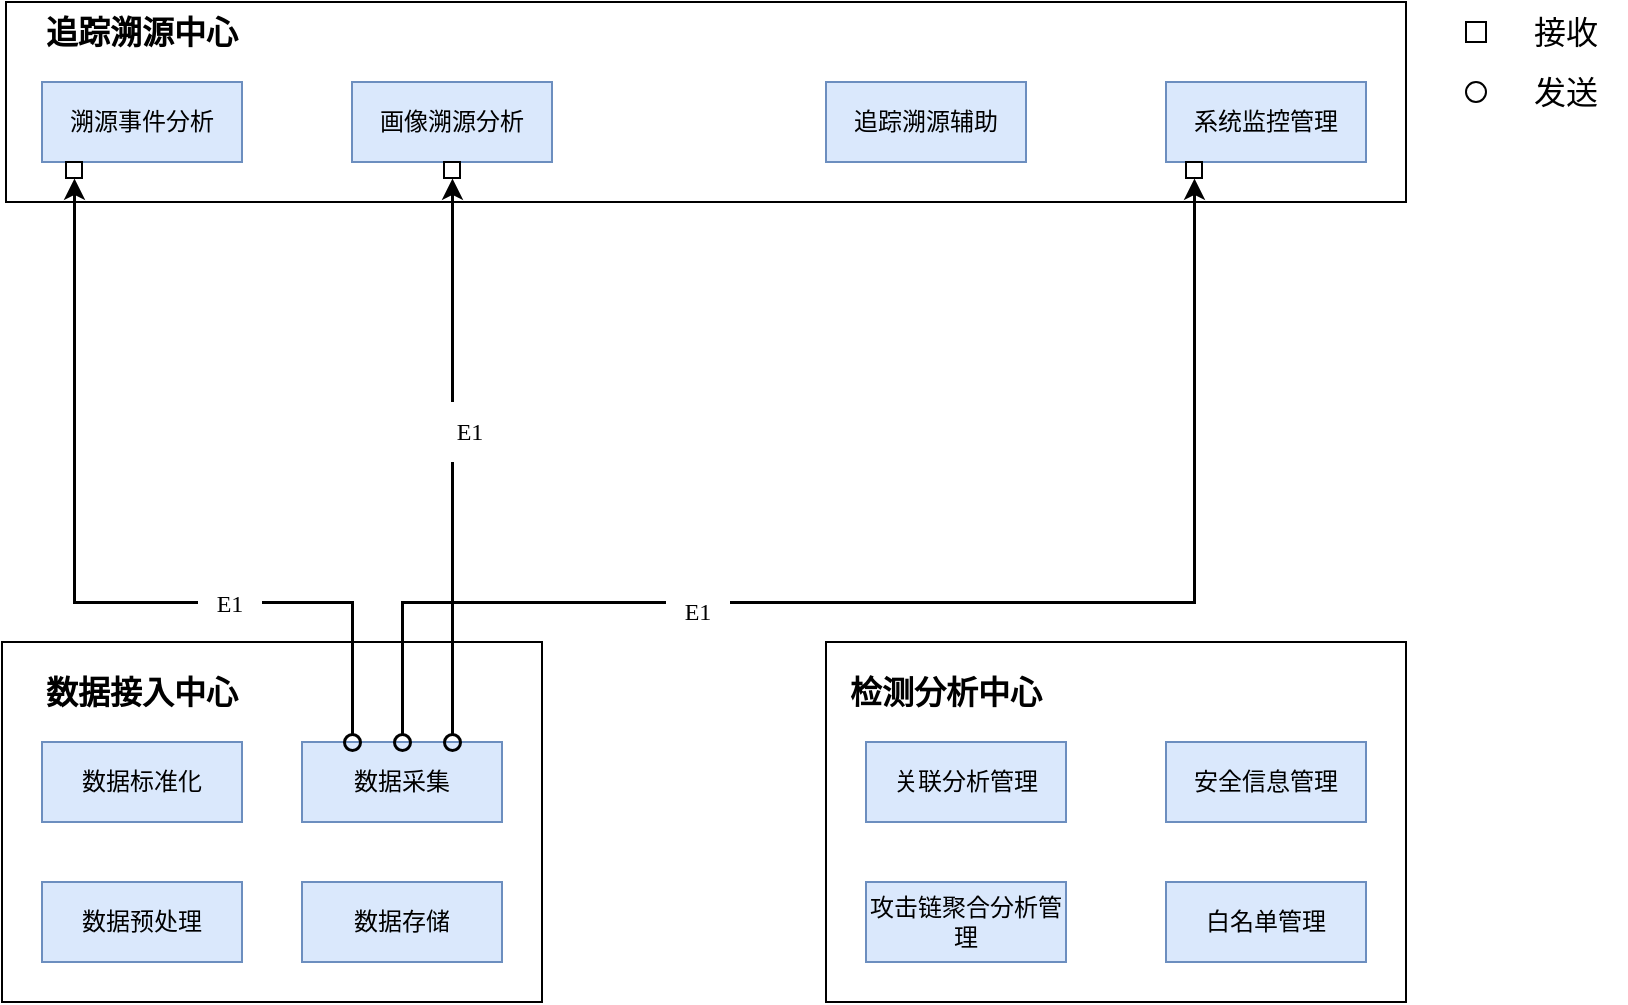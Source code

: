<mxfile version="17.1.3" type="github">
  <diagram id="C5RBs43oDa-KdzZeNtuy" name="Page-1">
    <mxGraphModel dx="1070" dy="1850" grid="1" gridSize="10" guides="1" tooltips="1" connect="1" arrows="1" fold="1" page="1" pageScale="1" pageWidth="827" pageHeight="1169" math="0" shadow="0">
      <root>
        <mxCell id="WIyWlLk6GJQsqaUBKTNV-0" />
        <mxCell id="WIyWlLk6GJQsqaUBKTNV-1" parent="WIyWlLk6GJQsqaUBKTNV-0" />
        <mxCell id="8OUoHXkmRVL3fgp3ttej-0" value="" style="rounded=0;whiteSpace=wrap;html=1;" vertex="1" parent="WIyWlLk6GJQsqaUBKTNV-1">
          <mxGeometry x="140" y="-20" width="700" height="100" as="geometry" />
        </mxCell>
        <mxCell id="8OUoHXkmRVL3fgp3ttej-1" value="追踪溯源中心" style="text;html=1;strokeColor=none;fillColor=none;align=center;verticalAlign=middle;whiteSpace=wrap;rounded=0;fontStyle=1;fontSize=16;" vertex="1" parent="WIyWlLk6GJQsqaUBKTNV-1">
          <mxGeometry x="148" y="-20" width="120" height="30" as="geometry" />
        </mxCell>
        <mxCell id="8OUoHXkmRVL3fgp3ttej-2" value="溯源事件分析" style="rounded=0;whiteSpace=wrap;html=1;fillColor=#dae8fc;strokeColor=#6c8ebf;" vertex="1" parent="WIyWlLk6GJQsqaUBKTNV-1">
          <mxGeometry x="158" y="20" width="100" height="40" as="geometry" />
        </mxCell>
        <mxCell id="8OUoHXkmRVL3fgp3ttej-3" value="画像溯源分析" style="rounded=0;whiteSpace=wrap;html=1;fillColor=#dae8fc;strokeColor=#6c8ebf;" vertex="1" parent="WIyWlLk6GJQsqaUBKTNV-1">
          <mxGeometry x="313" y="20" width="100" height="40" as="geometry" />
        </mxCell>
        <mxCell id="8OUoHXkmRVL3fgp3ttej-5" value="追踪溯源辅助" style="rounded=0;whiteSpace=wrap;html=1;fillColor=#dae8fc;strokeColor=#6c8ebf;" vertex="1" parent="WIyWlLk6GJQsqaUBKTNV-1">
          <mxGeometry x="550" y="20" width="100" height="40" as="geometry" />
        </mxCell>
        <mxCell id="8OUoHXkmRVL3fgp3ttej-6" value="系统监控管理" style="rounded=0;whiteSpace=wrap;html=1;fillColor=#dae8fc;strokeColor=#6c8ebf;" vertex="1" parent="WIyWlLk6GJQsqaUBKTNV-1">
          <mxGeometry x="720" y="20" width="100" height="40" as="geometry" />
        </mxCell>
        <mxCell id="8OUoHXkmRVL3fgp3ttej-7" value="" style="rounded=0;whiteSpace=wrap;html=1;" vertex="1" parent="WIyWlLk6GJQsqaUBKTNV-1">
          <mxGeometry x="138" y="300" width="270" height="180" as="geometry" />
        </mxCell>
        <mxCell id="8OUoHXkmRVL3fgp3ttej-8" value="数据接入中心" style="text;html=1;strokeColor=none;fillColor=none;align=center;verticalAlign=middle;whiteSpace=wrap;rounded=0;fontStyle=1;fontSize=16;" vertex="1" parent="WIyWlLk6GJQsqaUBKTNV-1">
          <mxGeometry x="148" y="310" width="120" height="30" as="geometry" />
        </mxCell>
        <mxCell id="8OUoHXkmRVL3fgp3ttej-9" value="数据标准化" style="rounded=0;whiteSpace=wrap;html=1;fillColor=#dae8fc;strokeColor=#6c8ebf;" vertex="1" parent="WIyWlLk6GJQsqaUBKTNV-1">
          <mxGeometry x="158" y="350" width="100" height="40" as="geometry" />
        </mxCell>
        <mxCell id="8OUoHXkmRVL3fgp3ttej-10" value="数据预处理" style="rounded=0;whiteSpace=wrap;html=1;fillColor=#dae8fc;strokeColor=#6c8ebf;" vertex="1" parent="WIyWlLk6GJQsqaUBKTNV-1">
          <mxGeometry x="158" y="420" width="100" height="40" as="geometry" />
        </mxCell>
        <mxCell id="8OUoHXkmRVL3fgp3ttej-11" value="数据采集" style="rounded=0;whiteSpace=wrap;html=1;fillColor=#dae8fc;strokeColor=#6c8ebf;" vertex="1" parent="WIyWlLk6GJQsqaUBKTNV-1">
          <mxGeometry x="288" y="350" width="100" height="40" as="geometry" />
        </mxCell>
        <mxCell id="8OUoHXkmRVL3fgp3ttej-12" style="edgeStyle=orthogonalEdgeStyle;shape=connector;rounded=0;sketch=0;jumpStyle=arc;orthogonalLoop=1;jettySize=auto;html=1;entryX=0.5;entryY=1;entryDx=0;entryDy=0;labelBackgroundColor=default;fontFamily=Helvetica;fontSize=16;fontColor=default;startArrow=oval;startFill=0;endArrow=classic;endFill=1;startSize=8;endSize=6;strokeColor=default;strokeWidth=1.5;" edge="1" parent="WIyWlLk6GJQsqaUBKTNV-1" source="8OUoHXkmRVL3fgp3ttej-11" target="8OUoHXkmRVL3fgp3ttej-26">
          <mxGeometry relative="1" as="geometry">
            <Array as="points">
              <mxPoint x="313" y="280" />
              <mxPoint x="174" y="280" />
            </Array>
          </mxGeometry>
        </mxCell>
        <mxCell id="8OUoHXkmRVL3fgp3ttej-13" style="edgeStyle=orthogonalEdgeStyle;shape=connector;rounded=0;sketch=0;jumpStyle=arc;orthogonalLoop=1;jettySize=auto;html=1;exitX=0.5;exitY=0;exitDx=0;exitDy=0;entryX=0.5;entryY=1;entryDx=0;entryDy=0;labelBackgroundColor=default;fontFamily=Helvetica;fontSize=16;fontColor=default;startArrow=oval;startFill=0;endArrow=classic;endFill=1;startSize=8;endSize=6;strokeColor=default;strokeWidth=1.5;" edge="1" parent="WIyWlLk6GJQsqaUBKTNV-1" source="8OUoHXkmRVL3fgp3ttej-11" target="8OUoHXkmRVL3fgp3ttej-32">
          <mxGeometry relative="1" as="geometry">
            <Array as="points">
              <mxPoint x="338" y="280" />
              <mxPoint x="734" y="280" />
            </Array>
          </mxGeometry>
        </mxCell>
        <mxCell id="8OUoHXkmRVL3fgp3ttej-14" style="edgeStyle=orthogonalEdgeStyle;shape=connector;rounded=0;orthogonalLoop=1;jettySize=auto;html=1;exitX=0.75;exitY=0;exitDx=0;exitDy=0;entryX=0.5;entryY=1;entryDx=0;entryDy=0;labelBackgroundColor=default;fontFamily=Helvetica;fontSize=16;fontColor=default;startArrow=oval;startFill=0;endArrow=classic;endFill=1;startSize=8;endSize=6;strokeColor=default;strokeWidth=1.5;" edge="1" parent="WIyWlLk6GJQsqaUBKTNV-1" source="8OUoHXkmRVL3fgp3ttej-11" target="8OUoHXkmRVL3fgp3ttej-31">
          <mxGeometry relative="1" as="geometry" />
        </mxCell>
        <mxCell id="8OUoHXkmRVL3fgp3ttej-15" value="数据存储" style="rounded=0;whiteSpace=wrap;html=1;fillColor=#dae8fc;strokeColor=#6c8ebf;" vertex="1" parent="WIyWlLk6GJQsqaUBKTNV-1">
          <mxGeometry x="288" y="420" width="100" height="40" as="geometry" />
        </mxCell>
        <mxCell id="8OUoHXkmRVL3fgp3ttej-16" value="" style="rounded=0;whiteSpace=wrap;html=1;" vertex="1" parent="WIyWlLk6GJQsqaUBKTNV-1">
          <mxGeometry x="550" y="300" width="290" height="180" as="geometry" />
        </mxCell>
        <mxCell id="8OUoHXkmRVL3fgp3ttej-17" value="检测分析中心" style="text;html=1;strokeColor=none;fillColor=none;align=center;verticalAlign=middle;whiteSpace=wrap;rounded=0;fontStyle=1;fontSize=16;" vertex="1" parent="WIyWlLk6GJQsqaUBKTNV-1">
          <mxGeometry x="550" y="310" width="120" height="30" as="geometry" />
        </mxCell>
        <mxCell id="8OUoHXkmRVL3fgp3ttej-18" value="关联分析管理" style="rounded=0;whiteSpace=wrap;html=1;fillColor=#dae8fc;strokeColor=#6c8ebf;" vertex="1" parent="WIyWlLk6GJQsqaUBKTNV-1">
          <mxGeometry x="570" y="350" width="100" height="40" as="geometry" />
        </mxCell>
        <mxCell id="8OUoHXkmRVL3fgp3ttej-20" value="攻击链聚合分析管理" style="rounded=0;whiteSpace=wrap;html=1;fillColor=#dae8fc;strokeColor=#6c8ebf;" vertex="1" parent="WIyWlLk6GJQsqaUBKTNV-1">
          <mxGeometry x="570" y="420" width="100" height="40" as="geometry" />
        </mxCell>
        <mxCell id="8OUoHXkmRVL3fgp3ttej-22" value="安全信息管理" style="rounded=0;whiteSpace=wrap;html=1;fillColor=#dae8fc;strokeColor=#6c8ebf;" vertex="1" parent="WIyWlLk6GJQsqaUBKTNV-1">
          <mxGeometry x="720" y="350" width="100" height="40" as="geometry" />
        </mxCell>
        <mxCell id="8OUoHXkmRVL3fgp3ttej-24" value="白名单管理" style="rounded=0;whiteSpace=wrap;html=1;fillColor=#dae8fc;strokeColor=#6c8ebf;" vertex="1" parent="WIyWlLk6GJQsqaUBKTNV-1">
          <mxGeometry x="720" y="420" width="100" height="40" as="geometry" />
        </mxCell>
        <mxCell id="8OUoHXkmRVL3fgp3ttej-26" value="" style="rounded=0;whiteSpace=wrap;html=1;fontFamily=Helvetica;fontSize=16;fontColor=default;" vertex="1" parent="WIyWlLk6GJQsqaUBKTNV-1">
          <mxGeometry x="170" y="60" width="8" height="8" as="geometry" />
        </mxCell>
        <mxCell id="8OUoHXkmRVL3fgp3ttej-31" value="" style="rounded=0;whiteSpace=wrap;html=1;fontFamily=Helvetica;fontSize=16;fontColor=default;" vertex="1" parent="WIyWlLk6GJQsqaUBKTNV-1">
          <mxGeometry x="359" y="60" width="8" height="8" as="geometry" />
        </mxCell>
        <mxCell id="8OUoHXkmRVL3fgp3ttej-32" value="" style="rounded=0;whiteSpace=wrap;html=1;fontFamily=Helvetica;fontSize=16;fontColor=default;" vertex="1" parent="WIyWlLk6GJQsqaUBKTNV-1">
          <mxGeometry x="730" y="60" width="8" height="8" as="geometry" />
        </mxCell>
        <mxCell id="8OUoHXkmRVL3fgp3ttej-34" value="" style="group" vertex="1" connectable="0" parent="WIyWlLk6GJQsqaUBKTNV-1">
          <mxGeometry x="870" y="-20" width="80" height="60" as="geometry" />
        </mxCell>
        <mxCell id="8OUoHXkmRVL3fgp3ttej-35" value="" style="rounded=0;whiteSpace=wrap;html=1;fontFamily=Helvetica;fontSize=16;fontColor=default;" vertex="1" parent="8OUoHXkmRVL3fgp3ttej-34">
          <mxGeometry y="10" width="10" height="10" as="geometry" />
        </mxCell>
        <mxCell id="8OUoHXkmRVL3fgp3ttej-36" value="接收" style="text;html=1;strokeColor=none;fillColor=none;align=center;verticalAlign=middle;whiteSpace=wrap;rounded=0;fontFamily=Helvetica;fontSize=16;fontColor=default;" vertex="1" parent="8OUoHXkmRVL3fgp3ttej-34">
          <mxGeometry x="20" width="60" height="30" as="geometry" />
        </mxCell>
        <mxCell id="8OUoHXkmRVL3fgp3ttej-37" value="" style="ellipse;whiteSpace=wrap;html=1;aspect=fixed;fontFamily=Helvetica;fontSize=16;fontColor=default;" vertex="1" parent="8OUoHXkmRVL3fgp3ttej-34">
          <mxGeometry y="40" width="10" height="10" as="geometry" />
        </mxCell>
        <mxCell id="8OUoHXkmRVL3fgp3ttej-38" value="发送" style="text;html=1;strokeColor=none;fillColor=none;align=center;verticalAlign=middle;whiteSpace=wrap;rounded=0;fontFamily=Helvetica;fontSize=16;fontColor=default;" vertex="1" parent="8OUoHXkmRVL3fgp3ttej-34">
          <mxGeometry x="20" y="30" width="60" height="30" as="geometry" />
        </mxCell>
        <mxCell id="8OUoHXkmRVL3fgp3ttej-39" value="&lt;span lang=&quot;EN-US&quot; style=&quot;font-size: 12px ; font-family: &amp;#34;times new roman&amp;#34; , serif&quot;&gt;E1&lt;/span&gt;" style="text;html=1;strokeColor=none;fillColor=#FFFFFF;align=center;verticalAlign=middle;whiteSpace=wrap;rounded=0;fontFamily=Helvetica;fontSize=12;fontColor=default;" vertex="1" parent="WIyWlLk6GJQsqaUBKTNV-1">
          <mxGeometry x="236" y="266" width="32" height="30" as="geometry" />
        </mxCell>
        <mxCell id="8OUoHXkmRVL3fgp3ttej-40" value="&lt;span lang=&quot;EN-US&quot; style=&quot;font-size: 12px ; font-family: &amp;#34;times new roman&amp;#34; , serif&quot;&gt;E1&lt;/span&gt;" style="text;html=1;strokeColor=none;fillColor=#FFFFFF;align=center;verticalAlign=middle;whiteSpace=wrap;rounded=0;fontFamily=Helvetica;fontSize=12;fontColor=default;" vertex="1" parent="WIyWlLk6GJQsqaUBKTNV-1">
          <mxGeometry x="470" y="270" width="32" height="30" as="geometry" />
        </mxCell>
        <mxCell id="8OUoHXkmRVL3fgp3ttej-47" value="&lt;span lang=&quot;EN-US&quot; style=&quot;font-size: 12px ; font-family: &amp;#34;times new roman&amp;#34; , serif&quot;&gt;E1&lt;/span&gt;" style="text;html=1;strokeColor=none;fillColor=#FFFFFF;align=center;verticalAlign=middle;whiteSpace=wrap;rounded=0;fontFamily=Helvetica;fontSize=12;fontColor=default;" vertex="1" parent="WIyWlLk6GJQsqaUBKTNV-1">
          <mxGeometry x="356" y="180" width="32" height="30" as="geometry" />
        </mxCell>
      </root>
    </mxGraphModel>
  </diagram>
</mxfile>
